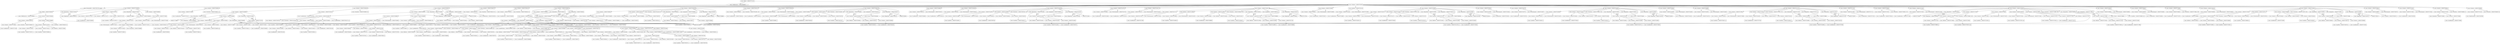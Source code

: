 digraph G {
133818737585504 [label="<class 'ir.DefinitionList'> 133818737585504" ];
133818737721296 [shape=box,label="<class 'ir.LoadImmStat'> 133818737721296" ];
133818737750080 [shape=box,label="<class 'ir.StatList'> 133818737750080" ];
133818737750080 -> 133818737721296 [pos=0];
133818737585840 [shape=box,label="<class 'ir.StoreStat'> 133818737585840: t0" ];
133818737585792 [shape=box,label="<class 'ir.StatList'> 133818737585792" ];
133818737585792 -> 133818737750080 [pos=0];
133818737585792 -> 133818737585840 [pos=1];
133818737750272 [shape=box,label="<class 'ir.LoadStat'> 133818737750272: x" ];
133818737750320 [shape=box,label="<class 'ir.StatList'> 133818737750320" ];
133818737750320 -> 133818737750272 [pos=0];
133818737585984 [shape=box,label="<class 'ir.LoadStat'> 133818737585984: x" ];
133818737750512 [shape=box,label="<class 'ir.StatList'> 133818737750512" ];
133818737750512 -> 133818737585984 [pos=0];
133818737750464 [shape=box,label="<class 'ir.BinStat'> 133818737750464" ];
133818737750704 [shape=box,label="<class 'ir.StatList'> 133818737750704" ];
133818737750704 -> 133818737750320 [pos=0];
133818737750704 -> 133818737750512 [pos=1];
133818737750704 -> 133818737750464 [pos=2];
133818737586128 [shape=box,label="<class 'ir.StoreStat'> 133818737586128: t3" ];
133818737586080 [shape=box,label="<class 'ir.StatList'> 133818737586080" ];
133818737586080 -> 133818737750704 [pos=0];
133818737586080 -> 133818737586128 [pos=1];
133818737585648 [shape=box,label="<class 'ir.StatList'> 133818737585648" ];
133818737585648 -> 133818737585792 [pos=0];
133818737585648 -> 133818737586080 [pos=1];
133818737584160 [shape=box,label="<class 'ir.Block'> 133818737584160" ];
133818737584160 -> 133818737585504;
133818737584160 -> 133818737585648;
133818737647728 [label="<class 'ir.FunctionDef'> 133818737647728: square" ];
133818737647728 -> 133818737584160;
133818738260672 [label="<class 'ir.DefinitionList'> 133818738260672" ];
133818738260672 -> 133818737647728 [pos=0];
133818737750800 [shape=box,label="<class 'ir.LoadImmStat'> 133818737750800" ];
133818737750848 [shape=box,label="<class 'ir.StatList'> 133818737750848" ];
133818737750848 -> 133818737750800 [pos=0];
133818737750992 [shape=box,label="<class 'ir.UnaryStat'> 133818737750992" ];
133818737751040 [shape=box,label="<class 'ir.StatList'> 133818737751040" ];
133818737751040 -> 133818737750848 [pos=0];
133818737751040 -> 133818737750992 [pos=1];
133818737648064 [shape=box,label="<class 'ir.StoreStat'> 133818737648064: t5" ];
133818737648016 [shape=box,label="<class 'ir.StatList'> 133818737648016" ];
133818737648016 -> 133818737751040 [pos=0];
133818737648016 -> 133818737648064 [pos=1];
133818737647968 [shape=box,label="<class 'ir.ReadCommand'> 133818737647968" ];
133818737751136 [shape=box,label="<class 'ir.StatList'> 133818737751136" ];
133818737751136 -> 133818737647968 [pos=0];
133818737648160 [shape=box,label="<class 'ir.StoreStat'> 133818737648160: t6" ];
133818737583968 [shape=box,label="<class 'ir.StatList'> 133818737583968" ];
133818737583968 -> 133818737751136 [pos=0];
133818737583968 -> 133818737648160 [pos=1];
133818737751328 [shape=box,label="<class 'ir.LoadStat'> 133818737751328: x" ];
133818737751376 [shape=box,label="<class 'ir.StatList'> 133818737751376" ];
133818737751376 -> 133818737751328 [pos=0];
133818737648304 [shape=box,label="<class 'ir.LoadImmStat'> 133818737648304" ];
133818737751520 [shape=box,label="<class 'ir.StatList'> 133818737751520" ];
133818737751520 -> 133818737648304 [pos=0];
133818737751472 [shape=box,label="<class 'ir.BinStat'> 133818737751472" ];
133818737751712 [shape=box,label="<class 'ir.StatList'> 133818737751712" ];
133818737751712 -> 133818737751376 [pos=0];
133818737751712 -> 133818737751520 [pos=1];
133818737751712 -> 133818737751472 [pos=2];
133818737752816 [shape=box,label="<class 'ir.BranchStat'> 133818737752816" ];
133818737752816 -> 133818737751664;
133818737752816 -> 133818737648544 [label=label2];
133818737751952 [shape=box,label="<class 'ir.LoadStat'> 133818737751952: x" ];
133818737752000 [shape=box,label="<class 'ir.StatList'> 133818737752000" ];
133818737752000 -> 133818737751952 [pos=0];
133818737752048 [shape=box,label="<class 'ir.PrintCommand'> 133818737752048" ];
133818737752096 [shape=box,label="<class 'ir.StatList'> 133818737752096" ];
133818737752096 -> 133818737752000 [pos=0];
133818737752096 -> 133818737752048 [pos=1];
133818737648928 [shape=box,label="<class 'ir.StatList'> 133818737648928" ];
133818737648928 -> 133818737752096 [pos=0];
133818737752912 [shape=box,label="<class 'ir.BranchStat'> 133818737752912" ];
133818737752912 -> 133818750157856;
133818737752912 -> 133818737648736 [label=label1];
133818737752288 [shape=box,label="<class 'ir.LoadStat'> 133818737752288: x" ];
133818737752336 [shape=box,label="<class 'ir.StatList'> 133818737752336" ];
133818737752336 -> 133818737752288 [pos=0];
133818737648688 [shape=box,label="<class 'ir.UnaryStat'> 133818737648688" ];
133818737648640 [shape=box,label="<class 'ir.StatList'> 133818737648640" ];
133818737648640 -> 133818737752336 [pos=0];
133818737648640 -> 133818737648688 [pos=1];
133818737752672 [shape=box,label="<class 'ir.PrintCommand'> 133818737752672" ];
133818737752576 [shape=box,label="<class 'ir.StatList'> 133818737752576" ];
133818737752576 -> 133818737648640 [pos=0];
133818737752576 -> 133818737752672 [pos=1];
133818737648544 [shape=box,label="<class 'ir.StatList'> 133818737648544" ];
133818737648544 -> 133818737752576 [pos=0];
133818737648736 [shape=box,label="<class 'ir.EmptyStat'> 133818737648736" ];
133818737753008 [shape=box,label="<class 'ir.StatList'> 133818737753008" ];
133818737753008 -> 133818737751712 [pos=0];
133818737753008 -> 133818737752816 [pos=1];
133818737753008 -> 133818737648928 [pos=2];
133818737753008 -> 133818737752912 [pos=3];
133818737753008 -> 133818737648544 [pos=4];
133818737753008 -> 133818737648736 [pos=5];
133818737753152 [shape=box,label="<class 'ir.LoadImmStat'> 133818737753152" ];
133818737753200 [shape=box,label="<class 'ir.StatList'> 133818737753200" ];
133818737753200 -> 133818737753152 [pos=0];
133818737649312 [shape=box,label="<class 'ir.StoreStat'> 133818737649312: t15" ];
133818737649264 [shape=box,label="<class 'ir.StatList'> 133818737649264" ];
133818737649264 -> 133818737753200 [pos=0];
133818737649264 -> 133818737649312 [pos=1];
133818737753344 [shape=box,label="<class 'ir.LoadStat'> 133818737753344: x" ];
133818737753392 [shape=box,label="<class 'ir.StatList'> 133818737753392" ];
133818737753392 -> 133818737753344 [pos=0];
133818737649456 [shape=box,label="<class 'ir.LoadImmStat'> 133818737649456" ];
133818737753536 [shape=box,label="<class 'ir.StatList'> 133818737753536" ];
133818737753536 -> 133818737649456 [pos=0];
133818737753488 [shape=box,label="<class 'ir.BinStat'> 133818737753488" ];
133818737753728 [shape=box,label="<class 'ir.StatList'> 133818737753728" ];
133818737753728 -> 133818737753392 [pos=0];
133818737753728 -> 133818737753536 [pos=1];
133818737753728 -> 133818737753488 [pos=2];
133818737324768 [shape=box,label="<class 'ir.BranchStat'> 133818737324768" ];
133818737324768 -> 133818737753680;
133818737324768 -> 133818737650368 [label=label4];
133818737649648 [shape=box,label="<class 'ir.BranchStat'> 133818737649648" ];
133818737649648 -> 133818750157856;
133818737649648 -> 133818750157856 [label=square];
133818737753824 [shape=box,label="<class 'ir.LoadStat'> 133818737753824: x" ];
133818737753872 [shape=box,label="<class 'ir.StatList'> 133818737753872" ];
133818737753872 -> 133818737753824 [pos=0];
133818737650032 [shape=box,label="<class 'ir.LoadImmStat'> 133818737650032" ];
133818737754016 [shape=box,label="<class 'ir.StatList'> 133818737754016" ];
133818737754016 -> 133818737650032 [pos=0];
133818737324144 [shape=box,label="<class 'ir.BinStat'> 133818737324144" ];
133818737324192 [shape=box,label="<class 'ir.StatList'> 133818737324192" ];
133818737324192 -> 133818737753872 [pos=0];
133818737324192 -> 133818737754016 [pos=1];
133818737324192 -> 133818737324144 [pos=2];
133818737650224 [shape=box,label="<class 'ir.StoreStat'> 133818737650224: t21" ];
133818737650176 [shape=box,label="<class 'ir.StatList'> 133818737650176" ];
133818737650176 -> 133818737324192 [pos=0];
133818737650176 -> 133818737650224 [pos=1];
133818737324480 [shape=box,label="<class 'ir.LoadStat'> 133818737324480: squ" ];
133818737324528 [shape=box,label="<class 'ir.StatList'> 133818737324528" ];
133818737324528 -> 133818737324480 [pos=0];
133818737324576 [shape=box,label="<class 'ir.PrintCommand'> 133818737324576" ];
133818737324624 [shape=box,label="<class 'ir.StatList'> 133818737324624" ];
133818737324624 -> 133818737324528 [pos=0];
133818737324624 -> 133818737324576 [pos=1];
133818737649696 [shape=box,label="<class 'ir.StatList'> 133818737649696" ];
133818737649696 -> 133818737649648 [pos=0];
133818737649696 -> 133818737650176 [pos=1];
133818737649696 -> 133818737324624 [pos=2];
133818737324864 [shape=box,label="<class 'ir.BranchStat'> 133818737324864" ];
133818737324864 -> 133818750157856;
133818737324864 -> 133818737753728 [label=label3];
133818737650368 [shape=box,label="<class 'ir.EmptyStat'> 133818737650368" ];
133818737324960 [shape=box,label="<class 'ir.StatList'> 133818737324960" ];
133818737324960 -> 133818737753728 [pos=0];
133818737324960 -> 133818737324768 [pos=1];
133818737324960 -> 133818737649696 [pos=2];
133818737324960 -> 133818737324864 [pos=3];
133818737324960 -> 133818737650368 [pos=4];
133818737325104 [shape=box,label="<class 'ir.LoadImmStat'> 133818737325104" ];
133818737325152 [shape=box,label="<class 'ir.StatList'> 133818737325152" ];
133818737325152 -> 133818737325104 [pos=0];
133818737650608 [shape=box,label="<class 'ir.StoreStat'> 133818737650608: t24" ];
133818737650560 [shape=box,label="<class 'ir.StatList'> 133818737650560" ];
133818737650560 -> 133818737325152 [pos=0];
133818737650560 -> 133818737650608 [pos=1];
133818737325296 [shape=box,label="<class 'ir.LoadStat'> 133818737325296: x" ];
133818737325344 [shape=box,label="<class 'ir.StatList'> 133818737325344" ];
133818737325344 -> 133818737325296 [pos=0];
133818737650752 [shape=box,label="<class 'ir.LoadImmStat'> 133818737650752" ];
133818737325488 [shape=box,label="<class 'ir.StatList'> 133818737325488" ];
133818737325488 -> 133818737650752 [pos=0];
133818737325440 [shape=box,label="<class 'ir.BinStat'> 133818737325440" ];
133818737325680 [shape=box,label="<class 'ir.StatList'> 133818737325680" ];
133818737325680 -> 133818737325344 [pos=0];
133818737325680 -> 133818737325488 [pos=1];
133818737325680 -> 133818737325440 [pos=2];
133818737350496 [shape=box,label="<class 'ir.BranchStat'> 133818737350496" ];
133818737350496 -> 133818737325632;
133818737350496 -> 133818737664832 [label=label6];
133818737650896 [shape=box,label="<class 'ir.LoadStat'> 133818737650896: x" ];
133818737650944 [shape=box,label="<class 'ir.StatList'> 133818737650944" ];
133818737650944 -> 133818737650896 [pos=0];
133818737325824 [shape=box,label="<class 'ir.LoadStat'> 133818737325824: x" ];
133818737325872 [shape=box,label="<class 'ir.StatList'> 133818737325872" ];
133818737325872 -> 133818737325824 [pos=0];
133818737651184 [shape=box,label="<class 'ir.LoadImmStat'> 133818737651184" ];
133818737326064 [shape=box,label="<class 'ir.StatList'> 133818737326064" ];
133818737326064 -> 133818737651184 [pos=0];
133818737326016 [shape=box,label="<class 'ir.BinStat'> 133818737326016" ];
133818737326256 [shape=box,label="<class 'ir.StatList'> 133818737326256" ];
133818737326256 -> 133818737325872 [pos=0];
133818737326256 -> 133818737326064 [pos=1];
133818737326256 -> 133818737326016 [pos=2];
133818737651328 [shape=box,label="<class 'ir.LoadImmStat'> 133818737651328" ];
133818737651376 [shape=box,label="<class 'ir.StatList'> 133818737651376" ];
133818737651376 -> 133818737651328 [pos=0];
133818737326400 [shape=box,label="<class 'ir.BinStat'> 133818737326400" ];
133818737326496 [shape=box,label="<class 'ir.StatList'> 133818737326496" ];
133818737326496 -> 133818737326256 [pos=0];
133818737326496 -> 133818737651376 [pos=1];
133818737326496 -> 133818737326400 [pos=2];
133818737651472 [shape=box,label="<class 'ir.LoadPtrToSym'> 133818737651472: arr" ];
133818737326736 [shape=box,label="<class 'ir.BinStat'> 133818737326736" ];
133818737326784 [shape=box,label="<class 'ir.StoreStat'> 133818737326784: t28" ];
133818737326832 [shape=box,label="<class 'ir.StatList'> 133818737326832" ];
133818737326832 -> 133818737650944 [pos=0];
133818737326832 -> 133818737326496 [pos=1];
133818737326832 -> 133818737651472 [pos=2];
133818737326832 -> 133818737326736 [pos=3];
133818737326832 -> 133818737326784 [pos=4];
133818737327024 [shape=box,label="<class 'ir.LoadStat'> 133818737327024: x" ];
133818737327072 [shape=box,label="<class 'ir.StatList'> 133818737327072" ];
133818737327072 -> 133818737327024 [pos=0];
133818737664112 [shape=box,label="<class 'ir.LoadImmStat'> 133818737664112" ];
133818737327408 [shape=box,label="<class 'ir.StatList'> 133818737327408" ];
133818737327408 -> 133818737664112 [pos=0];
133818737327360 [shape=box,label="<class 'ir.BinStat'> 133818737327360" ];
133818737327600 [shape=box,label="<class 'ir.StatList'> 133818737327600" ];
133818737327600 -> 133818737327072 [pos=0];
133818737327600 -> 133818737327408 [pos=1];
133818737327600 -> 133818737327360 [pos=2];
133818737664256 [shape=box,label="<class 'ir.LoadImmStat'> 133818737664256" ];
133818737664304 [shape=box,label="<class 'ir.StatList'> 133818737664304" ];
133818737664304 -> 133818737664256 [pos=0];
133818737328032 [shape=box,label="<class 'ir.BinStat'> 133818737328032" ];
133818737327120 [shape=box,label="<class 'ir.StatList'> 133818737327120" ];
133818737327120 -> 133818737327600 [pos=0];
133818737327120 -> 133818737664304 [pos=1];
133818737327120 -> 133818737328032 [pos=2];
133818737349200 [shape=box,label="<class 'ir.LoadPtrToSym'> 133818737349200: arr" ];
133818737349440 [shape=box,label="<class 'ir.BinStat'> 133818737349440" ];
133818737349488 [shape=box,label="<class 'ir.LoadStat'> 133818737349488: t47" ];
133818737349536 [shape=box,label="<class 'ir.StatList'> 133818737349536" ];
133818737349536 -> 133818737327120 [pos=0];
133818737349536 -> 133818737349200 [pos=1];
133818737349536 -> 133818737349440 [pos=2];
133818737349536 -> 133818737349488 [pos=3];
133818737349632 [shape=box,label="<class 'ir.PrintCommand'> 133818737349632" ];
133818737349680 [shape=box,label="<class 'ir.StatList'> 133818737349680" ];
133818737349680 -> 133818737349536 [pos=0];
133818737349680 -> 133818737349632 [pos=1];
133818737349872 [shape=box,label="<class 'ir.LoadStat'> 133818737349872: x" ];
133818737349920 [shape=box,label="<class 'ir.StatList'> 133818737349920" ];
133818737349920 -> 133818737349872 [pos=0];
133818737664736 [shape=box,label="<class 'ir.LoadImmStat'> 133818737664736" ];
133818737350112 [shape=box,label="<class 'ir.StatList'> 133818737350112" ];
133818737350112 -> 133818737664736 [pos=0];
133818737350064 [shape=box,label="<class 'ir.BinStat'> 133818737350064" ];
133818737350304 [shape=box,label="<class 'ir.StatList'> 133818737350304" ];
133818737350304 -> 133818737349920 [pos=0];
133818737350304 -> 133818737350112 [pos=1];
133818737350304 -> 133818737350064 [pos=2];
133818737664928 [shape=box,label="<class 'ir.StoreStat'> 133818737664928: t50" ];
133818737664880 [shape=box,label="<class 'ir.StatList'> 133818737664880" ];
133818737664880 -> 133818737350304 [pos=0];
133818737664880 -> 133818737664928 [pos=1];
133818737650992 [shape=box,label="<class 'ir.StatList'> 133818737650992" ];
133818737650992 -> 133818737326832 [pos=0];
133818737650992 -> 133818737349680 [pos=1];
133818737650992 -> 133818737664880 [pos=2];
133818737350448 [shape=box,label="<class 'ir.BranchStat'> 133818737350448" ];
133818737350448 -> 133818750157856;
133818737350448 -> 133818737325680 [label=label5];
133818737664832 [shape=box,label="<class 'ir.EmptyStat'> 133818737664832" ];
133818737350592 [shape=box,label="<class 'ir.StatList'> 133818737350592" ];
133818737350592 -> 133818737325680 [pos=0];
133818737350592 -> 133818737350496 [pos=1];
133818737350592 -> 133818737650992 [pos=2];
133818737350592 -> 133818737350448 [pos=3];
133818737350592 -> 133818737664832 [pos=4];
133818737350736 [shape=box,label="<class 'ir.LoadImmStat'> 133818737350736" ];
133818737350784 [shape=box,label="<class 'ir.StatList'> 133818737350784" ];
133818737350784 -> 133818737350736 [pos=0];
133818737665120 [shape=box,label="<class 'ir.StoreStat'> 133818737665120: t51" ];
133818737665072 [shape=box,label="<class 'ir.StatList'> 133818737665072" ];
133818737665072 -> 133818737350784 [pos=0];
133818737665072 -> 133818737665120 [pos=1];
133818737350928 [shape=box,label="<class 'ir.LoadImmStat'> 133818737350928" ];
133818737350976 [shape=box,label="<class 'ir.StatList'> 133818737350976" ];
133818737350976 -> 133818737350928 [pos=0];
133818737665264 [shape=box,label="<class 'ir.StoreStat'> 133818737665264: t52" ];
133818737665216 [shape=box,label="<class 'ir.StatList'> 133818737665216" ];
133818737665216 -> 133818737350976 [pos=0];
133818737665216 -> 133818737665264 [pos=1];
133818737351120 [shape=box,label="<class 'ir.LoadStat'> 133818737351120: x" ];
133818737351168 [shape=box,label="<class 'ir.StatList'> 133818737351168" ];
133818737351168 -> 133818737351120 [pos=0];
133818737665360 [shape=box,label="<class 'ir.LoadImmStat'> 133818737665360" ];
133818737351312 [shape=box,label="<class 'ir.StatList'> 133818737351312" ];
133818737351312 -> 133818737665360 [pos=0];
133818737351264 [shape=box,label="<class 'ir.BinStat'> 133818737351264" ];
133818737351504 [shape=box,label="<class 'ir.StatList'> 133818737351504" ];
133818737351504 -> 133818737351168 [pos=0];
133818737351504 -> 133818737351312 [pos=1];
133818737351504 -> 133818737351264 [pos=2];
133818737383504 [shape=box,label="<class 'ir.BranchStat'> 133818737383504" ];
133818737383504 -> 133818737351456;
133818737383504 -> 133818737383408 [label=label10];
133818737665552 [shape=box,label="<class 'ir.LoadStat'> 133818737665552: y" ];
133818737351600 [shape=box,label="<class 'ir.StatList'> 133818737351600" ];
133818737351600 -> 133818737665552 [pos=0];
133818737665744 [shape=box,label="<class 'ir.LoadImmStat'> 133818737665744" ];
133818737351744 [shape=box,label="<class 'ir.StatList'> 133818737351744" ];
133818737351744 -> 133818737665744 [pos=0];
133818737351696 [shape=box,label="<class 'ir.BinStat'> 133818737351696" ];
133818737351936 [shape=box,label="<class 'ir.StatList'> 133818737351936" ];
133818737351936 -> 133818737351600 [pos=0];
133818737351936 -> 133818737351744 [pos=1];
133818737351936 -> 133818737351696 [pos=2];
133818737383168 [shape=box,label="<class 'ir.BranchStat'> 133818737383168" ];
133818737383168 -> 133818737351888;
133818737383168 -> 133818737383024 [label=label8];
133818737352032 [shape=box,label="<class 'ir.LoadStat'> 133818737352032: x" ];
133818737352080 [shape=box,label="<class 'ir.StatList'> 133818737352080" ];
133818737352080 -> 133818737352032 [pos=0];
133818737666848 [shape=box,label="<class 'ir.LoadImmStat'> 133818737666848" ];
133818737352224 [shape=box,label="<class 'ir.StatList'> 133818737352224" ];
133818737352224 -> 133818737666848 [pos=0];
133818737352560 [shape=box,label="<class 'ir.BinStat'> 133818737352560" ];
133818737352608 [shape=box,label="<class 'ir.StatList'> 133818737352608" ];
133818737352608 -> 133818737352080 [pos=0];
133818737352608 -> 133818737352224 [pos=1];
133818737352608 -> 133818737352560 [pos=2];
133818737365200 [shape=box,label="<class 'ir.LoadPtrToSym'> 133818737365200: arr" ];
133818737365392 [shape=box,label="<class 'ir.BinStat'> 133818737365392" ];
133818737365440 [shape=box,label="<class 'ir.LoadStat'> 133818737365440: t65" ];
133818737365488 [shape=box,label="<class 'ir.StatList'> 133818737365488" ];
133818737365488 -> 133818737352608 [pos=0];
133818737365488 -> 133818737365200 [pos=1];
133818737365488 -> 133818737365392 [pos=2];
133818737365488 -> 133818737365440 [pos=3];
133818737365584 [shape=box,label="<class 'ir.LoadStat'> 133818737365584: x" ];
133818737365632 [shape=box,label="<class 'ir.StatList'> 133818737365632" ];
133818737365632 -> 133818737365584 [pos=0];
133818737666176 [shape=box,label="<class 'ir.LoadImmStat'> 133818737666176" ];
133818737365824 [shape=box,label="<class 'ir.StatList'> 133818737365824" ];
133818737365824 -> 133818737666176 [pos=0];
133818737365776 [shape=box,label="<class 'ir.BinStat'> 133818737365776" ];
133818737366016 [shape=box,label="<class 'ir.StatList'> 133818737366016" ];
133818737366016 -> 133818737365632 [pos=0];
133818737366016 -> 133818737365824 [pos=1];
133818737366016 -> 133818737365776 [pos=2];
133818737666416 [shape=box,label="<class 'ir.LoadStat'> 133818737666416: y" ];
133818737666464 [shape=box,label="<class 'ir.StatList'> 133818737666464" ];
133818737666464 -> 133818737666416 [pos=0];
133818737666272 [shape=box,label="<class 'ir.LoadImmStat'> 133818737666272" ];
133818737366112 [shape=box,label="<class 'ir.StatList'> 133818737366112" ];
133818737366112 -> 133818737666272 [pos=0];
133818737366208 [shape=box,label="<class 'ir.BinStat'> 133818737366208" ];
133818737366400 [shape=box,label="<class 'ir.StatList'> 133818737366400" ];
133818737366400 -> 133818737666464 [pos=0];
133818737366400 -> 133818737366112 [pos=1];
133818737366400 -> 133818737366208 [pos=2];
133818737366544 [shape=box,label="<class 'ir.BinStat'> 133818737366544" ];
133818737366592 [shape=box,label="<class 'ir.StatList'> 133818737366592" ];
133818737366592 -> 133818737366016 [pos=0];
133818737366592 -> 133818737366400 [pos=1];
133818737366592 -> 133818737366544 [pos=2];
133818737666656 [shape=box,label="<class 'ir.LoadPtrToSym'> 133818737666656: multid" ];
133818737366784 [shape=box,label="<class 'ir.BinStat'> 133818737366784" ];
133818737366832 [shape=box,label="<class 'ir.StoreStat'> 133818737366832: t63" ];
133818737366880 [shape=box,label="<class 'ir.StatList'> 133818737366880" ];
133818737366880 -> 133818737365488 [pos=0];
133818737366880 -> 133818737366592 [pos=1];
133818737366880 -> 133818737666656 [pos=2];
133818737366880 -> 133818737366784 [pos=3];
133818737366880 -> 133818737366832 [pos=4];
133818737367072 [shape=box,label="<class 'ir.LoadStat'> 133818737367072: x" ];
133818737367120 [shape=box,label="<class 'ir.StatList'> 133818737367120" ];
133818737367120 -> 133818737367072 [pos=0];
133818737667232 [shape=box,label="<class 'ir.LoadImmStat'> 133818737667232" ];
133818737367456 [shape=box,label="<class 'ir.StatList'> 133818737367456" ];
133818737367456 -> 133818737667232 [pos=0];
133818737367408 [shape=box,label="<class 'ir.BinStat'> 133818737367408" ];
133818737367648 [shape=box,label="<class 'ir.StatList'> 133818737367648" ];
133818737367648 -> 133818737367120 [pos=0];
133818737367648 -> 133818737367456 [pos=1];
133818737367648 -> 133818737367408 [pos=2];
133818737667472 [shape=box,label="<class 'ir.LoadStat'> 133818737667472: y" ];
133818737667520 [shape=box,label="<class 'ir.StatList'> 133818737667520" ];
133818737667520 -> 133818737667472 [pos=0];
133818737667328 [shape=box,label="<class 'ir.LoadImmStat'> 133818737667328" ];
133818737367744 [shape=box,label="<class 'ir.StatList'> 133818737367744" ];
133818737367744 -> 133818737667328 [pos=0];
133818737367840 [shape=box,label="<class 'ir.BinStat'> 133818737367840" ];
133818737368032 [shape=box,label="<class 'ir.StatList'> 133818737368032" ];
133818737368032 -> 133818737667520 [pos=0];
133818737368032 -> 133818737367744 [pos=1];
133818737368032 -> 133818737367840 [pos=2];
133818737367168 [shape=box,label="<class 'ir.BinStat'> 133818737367168" ];
133818737368320 [shape=box,label="<class 'ir.StatList'> 133818737368320" ];
133818737368320 -> 133818737367648 [pos=0];
133818737368320 -> 133818737368032 [pos=1];
133818737368320 -> 133818737367168 [pos=2];
133818737368992 [shape=box,label="<class 'ir.LoadPtrToSym'> 133818737368992: multid" ];
133818737381584 [shape=box,label="<class 'ir.BinStat'> 133818737381584" ];
133818737381632 [shape=box,label="<class 'ir.LoadStat'> 133818737381632: t88" ];
133818737381680 [shape=box,label="<class 'ir.StatList'> 133818737381680" ];
133818737381680 -> 133818737368320 [pos=0];
133818737381680 -> 133818737368992 [pos=1];
133818737381680 -> 133818737381584 [pos=2];
133818737381680 -> 133818737381632 [pos=3];
133818737381776 [shape=box,label="<class 'ir.PrintCommand'> 133818737381776" ];
133818737381824 [shape=box,label="<class 'ir.StatList'> 133818737381824" ];
133818737381824 -> 133818737381680 [pos=0];
133818737381824 -> 133818737381776 [pos=1];
133818737382016 [shape=box,label="<class 'ir.LoadStat'> 133818737382016: x" ];
133818737382064 [shape=box,label="<class 'ir.StatList'> 133818737382064" ];
133818737382064 -> 133818737382016 [pos=0];
133818737668048 [shape=box,label="<class 'ir.LoadImmStat'> 133818737668048" ];
133818737382256 [shape=box,label="<class 'ir.StatList'> 133818737382256" ];
133818737382256 -> 133818737668048 [pos=0];
133818737382208 [shape=box,label="<class 'ir.BinStat'> 133818737382208" ];
133818737382448 [shape=box,label="<class 'ir.StatList'> 133818737382448" ];
133818737382448 -> 133818737382064 [pos=0];
133818737382448 -> 133818737382256 [pos=1];
133818737382448 -> 133818737382208 [pos=2];
133818737639632 [shape=box,label="<class 'ir.StoreStat'> 133818737639632: t91" ];
133818737639584 [shape=box,label="<class 'ir.StatList'> 133818737639584" ];
133818737639584 -> 133818737382448 [pos=0];
133818737639584 -> 133818737639632 [pos=1];
133818737382544 [shape=box,label="<class 'ir.LoadStat'> 133818737382544: y" ];
133818737382592 [shape=box,label="<class 'ir.StatList'> 133818737382592" ];
133818737382592 -> 133818737382544 [pos=0];
133818737639776 [shape=box,label="<class 'ir.LoadImmStat'> 133818737639776" ];
133818737382736 [shape=box,label="<class 'ir.StatList'> 133818737382736" ];
133818737382736 -> 133818737639776 [pos=0];
133818737382688 [shape=box,label="<class 'ir.BinStat'> 133818737382688" ];
133818737382928 [shape=box,label="<class 'ir.StatList'> 133818737382928" ];
133818737382928 -> 133818737382592 [pos=0];
133818737382928 -> 133818737382736 [pos=1];
133818737382928 -> 133818737382688 [pos=2];
133818737639968 [shape=box,label="<class 'ir.StoreStat'> 133818737639968: t94" ];
133818737639920 [shape=box,label="<class 'ir.StatList'> 133818737639920" ];
133818737639920 -> 133818737382928 [pos=0];
133818737639920 -> 133818737639968 [pos=1];
133818737665984 [shape=box,label="<class 'ir.StatList'> 133818737665984" ];
133818737665984 -> 133818737366880 [pos=0];
133818737665984 -> 133818737381824 [pos=1];
133818737665984 -> 133818737639584 [pos=2];
133818737665984 -> 133818737639920 [pos=3];
133818737383120 [shape=box,label="<class 'ir.BranchStat'> 133818737383120" ];
133818737383120 -> 133818750157856;
133818737383120 -> 133818737351936 [label=label7];
133818737383024 [shape=box,label="<class 'ir.EmptyStat'> 133818737383024" ];
133818737383264 [shape=box,label="<class 'ir.StatList'> 133818737383264" ];
133818737383264 -> 133818737351936 [pos=0];
133818737383264 -> 133818737383168 [pos=1];
133818737383264 -> 133818737665984 [pos=2];
133818737383264 -> 133818737383120 [pos=3];
133818737383264 -> 133818737383024 [pos=4];
133818737665600 [shape=box,label="<class 'ir.StatList'> 133818737665600" ];
133818737665600 -> 133818737383264 [pos=0];
133818737383216 [shape=box,label="<class 'ir.BranchStat'> 133818737383216" ];
133818737383216 -> 133818750157856;
133818737383216 -> 133818737351504 [label=label9];
133818737383408 [shape=box,label="<class 'ir.EmptyStat'> 133818737383408" ];
133818737383600 [shape=box,label="<class 'ir.StatList'> 133818737383600" ];
133818737383600 -> 133818737351504 [pos=0];
133818737383600 -> 133818737383504 [pos=1];
133818737383600 -> 133818737665600 [pos=2];
133818737383600 -> 133818737383216 [pos=3];
133818737383600 -> 133818737383408 [pos=4];
133818737640208 [label="<class 'ir.Const'> 133818737640208" ];
133818737640688 [shape=box,label="<class 'ir.AssignStat'> 133818737640688: a" ];
133818737640688 -> 133818737640208;
133818737384224 [shape=box,label="<class 'ir.LoadStat'> 133818737384224: a" ];
133818737384272 [shape=box,label="<class 'ir.StatList'> 133818737384272" ];
133818737384272 -> 133818737384224 [pos=0];
133818737640784 [shape=box,label="<class 'ir.LoadImmStat'> 133818737640784" ];
133818737384464 [shape=box,label="<class 'ir.StatList'> 133818737384464" ];
133818737384464 -> 133818737640784 [pos=0];
133818737384416 [shape=box,label="<class 'ir.BinStat'> 133818737384416" ];
133818737384656 [shape=box,label="<class 'ir.StatList'> 133818737384656" ];
133818737384656 -> 133818737384272 [pos=0];
133818737384656 -> 133818737384464 [pos=1];
133818737384656 -> 133818737384416 [pos=2];
133818737385328 [shape=box,label="<class 'ir.BranchStat'> 133818737385328" ];
133818737385328 -> 133818737384608;
133818737385328 -> 133818737385232 [label=label13];
133818737384896 [shape=box,label="<class 'ir.LoadStat'> 133818737384896: a" ];
133818737384944 [shape=box,label="<class 'ir.StatList'> 133818737384944" ];
133818737384944 -> 133818737384896 [pos=0];
133818737384992 [shape=box,label="<class 'ir.PrintCommand'> 133818737384992" ];
133818737385040 [shape=box,label="<class 'ir.StatList'> 133818737385040" ];
133818737385040 -> 133818737384944 [pos=0];
133818737385040 -> 133818737384992 [pos=1];
133818737383744 [shape=box,label="<class 'ir.LoadStat'> 133818737383744: a" ];
133818737383792 [shape=box,label="<class 'ir.StatList'> 133818737383792" ];
133818737383792 -> 133818737383744 [pos=0];
133818737640976 [shape=box,label="<class 'ir.LoadImmStat'> 133818737640976" ];
133818737383936 [shape=box,label="<class 'ir.StatList'> 133818737383936" ];
133818737383936 -> 133818737640976 [pos=0];
133818737383888 [shape=box,label="<class 'ir.BinStat'> 133818737383888" ];
133818737384128 [shape=box,label="<class 'ir.StatList'> 133818737384128" ];
133818737384128 -> 133818737383792 [pos=0];
133818737384128 -> 133818737383936 [pos=1];
133818737384128 -> 133818737383888 [pos=2];
133818737641168 [shape=box,label="<class 'ir.StoreStat'> 133818737641168: t97" ];
133818737385424 [shape=box,label="<class 'ir.BranchStat'> 133818737385424" ];
133818737385424 -> 133818750157856;
133818737385424 -> 133818737384656 [label=label11];
133818737385232 [shape=box,label="<class 'ir.EmptyStat'> 133818737385232" ];
133818737401920 [shape=box,label="<class 'ir.StatList'> 133818737401920" ];
133818737401920 -> 133818737640688 [pos=0];
133818737401920 -> 133818737384656 [pos=1];
133818737401920 -> 133818737385328 [pos=2];
133818737401920 -> 133818737385040 [pos=3];
133818737401920 -> 133818737384128 [pos=4];
133818737401920 -> 133818737641168 [pos=5];
133818737401920 -> 133818737385424 [pos=6];
133818737401920 -> 133818737385232 [pos=7];
133818737385184 [shape=box,label="<class 'ir.LoadImmStat'> 133818737385184" ];
133818737640496 [shape=box,label="<class 'ir.StatList'> 133818737640496" ];
133818737640496 -> 133818737385184 [pos=0];
133818737641360 [shape=box,label="<class 'ir.StoreStat'> 133818737641360: t103" ];
133818737641312 [shape=box,label="<class 'ir.StatList'> 133818737641312" ];
133818737641312 -> 133818737640496 [pos=0];
133818737641312 -> 133818737641360 [pos=1];
133818737402016 [shape=box,label="<class 'ir.LoadImmStat'> 133818737402016" ];
133818737402400 [shape=box,label="<class 'ir.StatList'> 133818737402400" ];
133818737402400 -> 133818737402016 [pos=0];
133818737402496 [shape=box,label="<class 'ir.PrintCommand'> 133818737402496" ];
133818737402544 [shape=box,label="<class 'ir.StatList'> 133818737402544" ];
133818737402544 -> 133818737402400 [pos=0];
133818737402544 -> 133818737402496 [pos=1];
133818737641648 [label="<class 'ir.Const'> 133818737641648" ];
133818737642128 [shape=box,label="<class 'ir.AssignStat'> 133818737642128: i" ];
133818737642128 -> 133818737641648;
133818737403168 [shape=box,label="<class 'ir.LoadStat'> 133818737403168: i" ];
133818737403216 [shape=box,label="<class 'ir.StatList'> 133818737403216" ];
133818737403216 -> 133818737403168 [pos=0];
133818737642224 [shape=box,label="<class 'ir.LoadImmStat'> 133818737642224" ];
133818737403408 [shape=box,label="<class 'ir.StatList'> 133818737403408" ];
133818737403408 -> 133818737642224 [pos=0];
133818737403360 [shape=box,label="<class 'ir.BinStat'> 133818737403360" ];
133818737403600 [shape=box,label="<class 'ir.StatList'> 133818737403600" ];
133818737403600 -> 133818737403216 [pos=0];
133818737403600 -> 133818737403408 [pos=1];
133818737403600 -> 133818737403360 [pos=2];
133818737404272 [shape=box,label="<class 'ir.BranchStat'> 133818737404272" ];
133818737404272 -> 133818737403552;
133818737404272 -> 133818737404176 [label=label16];
133818737403840 [shape=box,label="<class 'ir.LoadStat'> 133818737403840: i" ];
133818737403888 [shape=box,label="<class 'ir.StatList'> 133818737403888" ];
133818737403888 -> 133818737403840 [pos=0];
133818737403936 [shape=box,label="<class 'ir.PrintCommand'> 133818737403936" ];
133818737403984 [shape=box,label="<class 'ir.StatList'> 133818737403984" ];
133818737403984 -> 133818737403888 [pos=0];
133818737403984 -> 133818737403936 [pos=1];
133818737402736 [shape=box,label="<class 'ir.LoadStat'> 133818737402736: i" ];
133818737402784 [shape=box,label="<class 'ir.StatList'> 133818737402784" ];
133818737402784 -> 133818737402736 [pos=0];
133818737642416 [shape=box,label="<class 'ir.LoadImmStat'> 133818737642416" ];
133818737402880 [shape=box,label="<class 'ir.StatList'> 133818737402880" ];
133818737402880 -> 133818737642416 [pos=0];
133818737402832 [shape=box,label="<class 'ir.BinStat'> 133818737402832" ];
133818737403072 [shape=box,label="<class 'ir.StatList'> 133818737403072" ];
133818737403072 -> 133818737402784 [pos=0];
133818737403072 -> 133818737402880 [pos=1];
133818737403072 -> 133818737402832 [pos=2];
133818737642608 [shape=box,label="<class 'ir.StoreStat'> 133818737642608: t108" ];
133818737404368 [shape=box,label="<class 'ir.BranchStat'> 133818737404368" ];
133818737404368 -> 133818750157856;
133818737404368 -> 133818737403600 [label=label14];
133818737404176 [shape=box,label="<class 'ir.EmptyStat'> 133818737404176" ];
133818737404416 [shape=box,label="<class 'ir.StatList'> 133818737404416" ];
133818737404416 -> 133818737642128 [pos=0];
133818737404416 -> 133818737403600 [pos=1];
133818737404416 -> 133818737404272 [pos=2];
133818737404416 -> 133818737403984 [pos=3];
133818737404416 -> 133818737403072 [pos=4];
133818737404416 -> 133818737642608 [pos=5];
133818737404416 -> 133818737404368 [pos=6];
133818737404416 -> 133818737404176 [pos=7];
133818737404656 [shape=box,label="<class 'ir.LoadImmStat'> 133818737404656" ];
133818737404704 [shape=box,label="<class 'ir.StatList'> 133818737404704" ];
133818737404704 -> 133818737404656 [pos=0];
133818737404752 [shape=box,label="<class 'ir.PrintCommand'> 133818737404752" ];
133818737404800 [shape=box,label="<class 'ir.StatList'> 133818737404800" ];
133818737404800 -> 133818737404704 [pos=0];
133818737404800 -> 133818737404752 [pos=1];
133818737405136 [shape=box,label="<class 'ir.LoadImmStat'> 133818737405136" ];
133818737405184 [shape=box,label="<class 'ir.StatList'> 133818737405184" ];
133818737405184 -> 133818737405136 [pos=0];
133818737405232 [shape=box,label="<class 'ir.PrintCommand'> 133818737405232" ];
133818737405280 [shape=box,label="<class 'ir.StatList'> 133818737405280" ];
133818737405280 -> 133818737405184 [pos=0];
133818737405280 -> 133818737405232 [pos=1];
133818737643184 [label="<class 'ir.Const'> 133818737643184" ];
133818737696976 [shape=box,label="<class 'ir.AssignStat'> 133818737696976: j" ];
133818737696976 -> 133818737643184;
133818737414208 [shape=box,label="<class 'ir.LoadStat'> 133818737414208: j" ];
133818737414256 [shape=box,label="<class 'ir.StatList'> 133818737414256" ];
133818737414256 -> 133818737414208 [pos=0];
133818737697072 [shape=box,label="<class 'ir.LoadImmStat'> 133818737697072" ];
133818737414400 [shape=box,label="<class 'ir.StatList'> 133818737414400" ];
133818737414400 -> 133818737697072 [pos=0];
133818737414352 [shape=box,label="<class 'ir.BinStat'> 133818737414352" ];
133818737414592 [shape=box,label="<class 'ir.StatList'> 133818737414592" ];
133818737414592 -> 133818737414256 [pos=0];
133818737414592 -> 133818737414400 [pos=1];
133818737414592 -> 133818737414352 [pos=2];
133818737415264 [shape=box,label="<class 'ir.BranchStat'> 133818737415264" ];
133818737415264 -> 133818737414544;
133818737415264 -> 133818737415168 [label=label19];
133818737414832 [shape=box,label="<class 'ir.LoadStat'> 133818737414832: j" ];
133818737414880 [shape=box,label="<class 'ir.StatList'> 133818737414880" ];
133818737414880 -> 133818737414832 [pos=0];
133818737414928 [shape=box,label="<class 'ir.PrintCommand'> 133818737414928" ];
133818737414976 [shape=box,label="<class 'ir.StatList'> 133818737414976" ];
133818737414976 -> 133818737414880 [pos=0];
133818737414976 -> 133818737414928 [pos=1];
133818737405472 [shape=box,label="<class 'ir.LoadStat'> 133818737405472: j" ];
133818737405520 [shape=box,label="<class 'ir.StatList'> 133818737405520" ];
133818737405520 -> 133818737405472 [pos=0];
133818737697264 [shape=box,label="<class 'ir.LoadImmStat'> 133818737697264" ];
133818737405616 [shape=box,label="<class 'ir.StatList'> 133818737405616" ];
133818737405616 -> 133818737697264 [pos=0];
133818737405568 [shape=box,label="<class 'ir.BinStat'> 133818737405568" ];
133818737405808 [shape=box,label="<class 'ir.StatList'> 133818737405808" ];
133818737405808 -> 133818737405520 [pos=0];
133818737405808 -> 133818737405616 [pos=1];
133818737405808 -> 133818737405568 [pos=2];
133818737697456 [shape=box,label="<class 'ir.StoreStat'> 133818737697456: t120" ];
133818737415360 [shape=box,label="<class 'ir.BranchStat'> 133818737415360" ];
133818737415360 -> 133818750157856;
133818737415360 -> 133818737414592 [label=label17];
133818737415168 [shape=box,label="<class 'ir.EmptyStat'> 133818737415168" ];
133818737415408 [shape=box,label="<class 'ir.StatList'> 133818737415408" ];
133818737415408 -> 133818737696976 [pos=0];
133818737415408 -> 133818737414592 [pos=1];
133818737415408 -> 133818737415264 [pos=2];
133818737415408 -> 133818737414976 [pos=3];
133818737415408 -> 133818737405808 [pos=4];
133818737415408 -> 133818737697456 [pos=5];
133818737415408 -> 133818737415360 [pos=6];
133818737415408 -> 133818737415168 [pos=7];
133818737415648 [shape=box,label="<class 'ir.LoadImmStat'> 133818737415648" ];
133818737415696 [shape=box,label="<class 'ir.StatList'> 133818737415696" ];
133818737415696 -> 133818737415648 [pos=0];
133818737415744 [shape=box,label="<class 'ir.PrintCommand'> 133818737415744" ];
133818737415792 [shape=box,label="<class 'ir.StatList'> 133818737415792" ];
133818737415792 -> 133818737415696 [pos=0];
133818737415792 -> 133818737415744 [pos=1];
133818737416128 [shape=box,label="<class 'ir.LoadImmStat'> 133818737416128" ];
133818737416176 [shape=box,label="<class 'ir.StatList'> 133818737416176" ];
133818737416176 -> 133818737416128 [pos=0];
133818737416224 [shape=box,label="<class 'ir.PrintCommand'> 133818737416224" ];
133818737416272 [shape=box,label="<class 'ir.StatList'> 133818737416272" ];
133818737416272 -> 133818737416176 [pos=0];
133818737416272 -> 133818737416224 [pos=1];
133818737698032 [label="<class 'ir.Const'> 133818737698032" ];
133818737698704 [shape=box,label="<class 'ir.AssignStat'> 133818737698704: k" ];
133818737698704 -> 133818737698032;
133818737416896 [shape=box,label="<class 'ir.LoadStat'> 133818737416896: k" ];
133818737416944 [shape=box,label="<class 'ir.StatList'> 133818737416944" ];
133818737416944 -> 133818737416896 [pos=0];
133818737698800 [shape=box,label="<class 'ir.LoadImmStat'> 133818737698800" ];
133818737417136 [shape=box,label="<class 'ir.StatList'> 133818737417136" ];
133818737417136 -> 133818737698800 [pos=0];
133818737417088 [shape=box,label="<class 'ir.BinStat'> 133818737417088" ];
133818737417328 [shape=box,label="<class 'ir.StatList'> 133818737417328" ];
133818737417328 -> 133818737416944 [pos=0];
133818737417328 -> 133818737417136 [pos=1];
133818737417328 -> 133818737417088 [pos=2];
133818737230128 [shape=box,label="<class 'ir.BranchStat'> 133818737230128" ];
133818737230128 -> 133818737417280;
133818737230128 -> 133818737230032 [label=label22];
133818737417568 [shape=box,label="<class 'ir.LoadImmStat'> 133818737417568" ];
133818737417616 [shape=box,label="<class 'ir.StatList'> 133818737417616" ];
133818737417616 -> 133818737417568 [pos=0];
133818737417664 [shape=box,label="<class 'ir.PrintCommand'> 133818737417664" ];
133818737417712 [shape=box,label="<class 'ir.StatList'> 133818737417712" ];
133818737417712 -> 133818737417616 [pos=0];
133818737417712 -> 133818737417664 [pos=1];
133818737418048 [shape=box,label="<class 'ir.LoadStat'> 133818737418048: k" ];
133818737418096 [shape=box,label="<class 'ir.StatList'> 133818737418096" ];
133818737418096 -> 133818737418048 [pos=0];
133818737418192 [shape=box,label="<class 'ir.PrintCommand'> 133818737418192" ];
133818737229888 [shape=box,label="<class 'ir.StatList'> 133818737229888" ];
133818737229888 -> 133818737418096 [pos=0];
133818737229888 -> 133818737418192 [pos=1];
133818737416464 [shape=box,label="<class 'ir.LoadStat'> 133818737416464: k" ];
133818737416512 [shape=box,label="<class 'ir.StatList'> 133818737416512" ];
133818737416512 -> 133818737416464 [pos=0];
133818737698992 [shape=box,label="<class 'ir.LoadImmStat'> 133818737698992" ];
133818737416608 [shape=box,label="<class 'ir.StatList'> 133818737416608" ];
133818737416608 -> 133818737698992 [pos=0];
133818737416560 [shape=box,label="<class 'ir.BinStat'> 133818737416560" ];
133818737416800 [shape=box,label="<class 'ir.StatList'> 133818737416800" ];
133818737416800 -> 133818737416512 [pos=0];
133818737416800 -> 133818737416608 [pos=1];
133818737416800 -> 133818737416560 [pos=2];
133818737699184 [shape=box,label="<class 'ir.StoreStat'> 133818737699184: t132" ];
133818737230224 [shape=box,label="<class 'ir.BranchStat'> 133818737230224" ];
133818737230224 -> 133818750157856;
133818737230224 -> 133818737417328 [label=label20];
133818737230032 [shape=box,label="<class 'ir.EmptyStat'> 133818737230032" ];
133818737230272 [shape=box,label="<class 'ir.StatList'> 133818737230272" ];
133818737230272 -> 133818737698704 [pos=0];
133818737230272 -> 133818737417328 [pos=1];
133818737230272 -> 133818737230128 [pos=2];
133818737230272 -> 133818737417712 [pos=3];
133818737230272 -> 133818737229888 [pos=4];
133818737230272 -> 133818737416800 [pos=5];
133818737230272 -> 133818737699184 [pos=6];
133818737230272 -> 133818737230224 [pos=7];
133818737230272 -> 133818737230032 [pos=8];
133818737230512 [shape=box,label="<class 'ir.LoadImmStat'> 133818737230512" ];
133818737230560 [shape=box,label="<class 'ir.StatList'> 133818737230560" ];
133818737230560 -> 133818737230512 [pos=0];
133818737230608 [shape=box,label="<class 'ir.PrintCommand'> 133818737230608" ];
133818737230656 [shape=box,label="<class 'ir.StatList'> 133818737230656" ];
133818737230656 -> 133818737230560 [pos=0];
133818737230656 -> 133818737230608 [pos=1];
133818737230992 [shape=box,label="<class 'ir.LoadImmStat'> 133818737230992" ];
133818737231040 [shape=box,label="<class 'ir.StatList'> 133818737231040" ];
133818737231040 -> 133818737230992 [pos=0];
133818737231088 [shape=box,label="<class 'ir.PrintCommand'> 133818737231088" ];
133818737231136 [shape=box,label="<class 'ir.StatList'> 133818737231136" ];
133818737231136 -> 133818737231040 [pos=0];
133818737231136 -> 133818737231088 [pos=1];
133818737699760 [label="<class 'ir.Const'> 133818737699760" ];
133818737700240 [shape=box,label="<class 'ir.AssignStat'> 133818737700240: m" ];
133818737700240 -> 133818737699760;
133818737231760 [shape=box,label="<class 'ir.LoadStat'> 133818737231760: m" ];
133818737231808 [shape=box,label="<class 'ir.StatList'> 133818737231808" ];
133818737231808 -> 133818737231760 [pos=0];
133818737700336 [shape=box,label="<class 'ir.LoadImmStat'> 133818737700336" ];
133818737232000 [shape=box,label="<class 'ir.StatList'> 133818737232000" ];
133818737232000 -> 133818737700336 [pos=0];
133818737231952 [shape=box,label="<class 'ir.BinStat'> 133818737231952" ];
133818737232192 [shape=box,label="<class 'ir.StatList'> 133818737232192" ];
133818737232192 -> 133818737231808 [pos=0];
133818737232192 -> 133818737232000 [pos=1];
133818737232192 -> 133818737231952 [pos=2];
133818737232864 [shape=box,label="<class 'ir.BranchStat'> 133818737232864" ];
133818737232864 -> 133818737232144;
133818737232864 -> 133818737232768 [label=label25];
133818737232432 [shape=box,label="<class 'ir.LoadStat'> 133818737232432: m" ];
133818737232480 [shape=box,label="<class 'ir.StatList'> 133818737232480" ];
133818737232480 -> 133818737232432 [pos=0];
133818737232528 [shape=box,label="<class 'ir.PrintCommand'> 133818737232528" ];
133818737232576 [shape=box,label="<class 'ir.StatList'> 133818737232576" ];
133818737232576 -> 133818737232480 [pos=0];
133818737232576 -> 133818737232528 [pos=1];
133818737231328 [shape=box,label="<class 'ir.LoadStat'> 133818737231328: m" ];
133818737231376 [shape=box,label="<class 'ir.StatList'> 133818737231376" ];
133818737231376 -> 133818737231328 [pos=0];
133818737700528 [shape=box,label="<class 'ir.LoadImmStat'> 133818737700528" ];
133818737231472 [shape=box,label="<class 'ir.StatList'> 133818737231472" ];
133818737231472 -> 133818737700528 [pos=0];
133818737231424 [shape=box,label="<class 'ir.BinStat'> 133818737231424" ];
133818737231664 [shape=box,label="<class 'ir.StatList'> 133818737231664" ];
133818737231664 -> 133818737231376 [pos=0];
133818737231664 -> 133818737231472 [pos=1];
133818737231664 -> 133818737231424 [pos=2];
133818737700720 [shape=box,label="<class 'ir.StoreStat'> 133818737700720: t146" ];
133818737232960 [shape=box,label="<class 'ir.BranchStat'> 133818737232960" ];
133818737232960 -> 133818750157856;
133818737232960 -> 133818737232192 [label=label23];
133818737232768 [shape=box,label="<class 'ir.EmptyStat'> 133818737232768" ];
133818737233008 [shape=box,label="<class 'ir.StatList'> 133818737233008" ];
133818737233008 -> 133818737700240 [pos=0];
133818737233008 -> 133818737232192 [pos=1];
133818737233008 -> 133818737232864 [pos=2];
133818737233008 -> 133818737232576 [pos=3];
133818737233008 -> 133818737231664 [pos=4];
133818737233008 -> 133818737700720 [pos=5];
133818737233008 -> 133818737232960 [pos=6];
133818737233008 -> 133818737232768 [pos=7];
133818737233248 [shape=box,label="<class 'ir.LoadImmStat'> 133818737233248" ];
133818737233296 [shape=box,label="<class 'ir.StatList'> 133818737233296" ];
133818737233296 -> 133818737233248 [pos=0];
133818737233344 [shape=box,label="<class 'ir.PrintCommand'> 133818737233344" ];
133818737233392 [shape=box,label="<class 'ir.StatList'> 133818737233392" ];
133818737233392 -> 133818737233296 [pos=0];
133818737233392 -> 133818737233344 [pos=1];
133818737233728 [shape=box,label="<class 'ir.LoadImmStat'> 133818737233728" ];
133818737233776 [shape=box,label="<class 'ir.StatList'> 133818737233776" ];
133818737233776 -> 133818737233728 [pos=0];
133818737233872 [shape=box,label="<class 'ir.PrintCommand'> 133818737233872" ];
133818737242176 [shape=box,label="<class 'ir.StatList'> 133818737242176" ];
133818737242176 -> 133818737233776 [pos=0];
133818737242176 -> 133818737233872 [pos=1];
133818737705456 [label="<class 'ir.Const'> 133818737705456" ];
133818737705936 [shape=box,label="<class 'ir.AssignStat'> 133818737705936: n" ];
133818737705936 -> 133818737705456;
133818737242752 [shape=box,label="<class 'ir.LoadStat'> 133818737242752: n" ];
133818737242800 [shape=box,label="<class 'ir.StatList'> 133818737242800" ];
133818737242800 -> 133818737242752 [pos=0];
133818737706032 [shape=box,label="<class 'ir.LoadImmStat'> 133818737706032" ];
133818737242992 [shape=box,label="<class 'ir.StatList'> 133818737242992" ];
133818737242992 -> 133818737706032 [pos=0];
133818737242944 [shape=box,label="<class 'ir.BinStat'> 133818737242944" ];
133818737243184 [shape=box,label="<class 'ir.StatList'> 133818737243184" ];
133818737243184 -> 133818737242800 [pos=0];
133818737243184 -> 133818737242992 [pos=1];
133818737243184 -> 133818737242944 [pos=2];
133818737243856 [shape=box,label="<class 'ir.BranchStat'> 133818737243856" ];
133818737243856 -> 133818737243136;
133818737243856 -> 133818737243760 [label=label28];
133818737243424 [shape=box,label="<class 'ir.LoadStat'> 133818737243424: n" ];
133818737243472 [shape=box,label="<class 'ir.StatList'> 133818737243472" ];
133818737243472 -> 133818737243424 [pos=0];
133818737243520 [shape=box,label="<class 'ir.PrintCommand'> 133818737243520" ];
133818737243568 [shape=box,label="<class 'ir.StatList'> 133818737243568" ];
133818737243568 -> 133818737243472 [pos=0];
133818737243568 -> 133818737243520 [pos=1];
133818737242320 [shape=box,label="<class 'ir.LoadStat'> 133818737242320: n" ];
133818737242368 [shape=box,label="<class 'ir.StatList'> 133818737242368" ];
133818737242368 -> 133818737242320 [pos=0];
133818737706224 [shape=box,label="<class 'ir.LoadImmStat'> 133818737706224" ];
133818737242464 [shape=box,label="<class 'ir.StatList'> 133818737242464" ];
133818737242464 -> 133818737706224 [pos=0];
133818737242416 [shape=box,label="<class 'ir.BinStat'> 133818737242416" ];
133818737242656 [shape=box,label="<class 'ir.StatList'> 133818737242656" ];
133818737242656 -> 133818737242368 [pos=0];
133818737242656 -> 133818737242464 [pos=1];
133818737242656 -> 133818737242416 [pos=2];
133818737706416 [shape=box,label="<class 'ir.StoreStat'> 133818737706416: t158" ];
133818737243952 [shape=box,label="<class 'ir.BranchStat'> 133818737243952" ];
133818737243952 -> 133818750157856;
133818737243952 -> 133818737243184 [label=label26];
133818737243760 [shape=box,label="<class 'ir.EmptyStat'> 133818737243760" ];
133818737244000 [shape=box,label="<class 'ir.StatList'> 133818737244000" ];
133818737244000 -> 133818737705936 [pos=0];
133818737244000 -> 133818737243184 [pos=1];
133818737244000 -> 133818737243856 [pos=2];
133818737244000 -> 133818737243568 [pos=3];
133818737244000 -> 133818737242656 [pos=4];
133818737244000 -> 133818737706416 [pos=5];
133818737244000 -> 133818737243952 [pos=6];
133818737244000 -> 133818737243760 [pos=7];
133818737244240 [shape=box,label="<class 'ir.LoadImmStat'> 133818737244240" ];
133818737244288 [shape=box,label="<class 'ir.StatList'> 133818737244288" ];
133818737244288 -> 133818737244240 [pos=0];
133818737244336 [shape=box,label="<class 'ir.PrintCommand'> 133818737244336" ];
133818737244384 [shape=box,label="<class 'ir.StatList'> 133818737244384" ];
133818737244384 -> 133818737244288 [pos=0];
133818737244384 -> 133818737244336 [pos=1];
133818737244720 [shape=box,label="<class 'ir.LoadImmStat'> 133818737244720" ];
133818737244768 [shape=box,label="<class 'ir.StatList'> 133818737244768" ];
133818737244768 -> 133818737244720 [pos=0];
133818737244816 [shape=box,label="<class 'ir.PrintCommand'> 133818737244816" ];
133818737244864 [shape=box,label="<class 'ir.StatList'> 133818737244864" ];
133818737244864 -> 133818737244768 [pos=0];
133818737244864 -> 133818737244816 [pos=1];
133818737706992 [label="<class 'ir.Const'> 133818737706992" ];
133818737707472 [shape=box,label="<class 'ir.AssignStat'> 133818737707472: p" ];
133818737707472 -> 133818737706992;
133818737245488 [shape=box,label="<class 'ir.LoadStat'> 133818737245488: p" ];
133818737245536 [shape=box,label="<class 'ir.StatList'> 133818737245536" ];
133818737245536 -> 133818737245488 [pos=0];
133818737707568 [shape=box,label="<class 'ir.LoadImmStat'> 133818737707568" ];
133818737245728 [shape=box,label="<class 'ir.StatList'> 133818737245728" ];
133818737245728 -> 133818737707568 [pos=0];
133818737245680 [shape=box,label="<class 'ir.BinStat'> 133818737245680" ];
133818737245920 [shape=box,label="<class 'ir.StatList'> 133818737245920" ];
133818737245920 -> 133818737245536 [pos=0];
133818737245920 -> 133818737245728 [pos=1];
133818737245920 -> 133818737245680 [pos=2];
133818737271232 [shape=box,label="<class 'ir.BranchStat'> 133818737271232" ];
133818737271232 -> 133818737245872;
133818737271232 -> 133818737271136 [label=label31];
133818737246112 [shape=box,label="<class 'ir.LoadStat'> 133818737246112: p" ];
133818737246160 [shape=box,label="<class 'ir.StatList'> 133818737246160" ];
133818737246160 -> 133818737246112 [pos=0];
133818737270896 [shape=box,label="<class 'ir.PrintCommand'> 133818737270896" ];
133818737270944 [shape=box,label="<class 'ir.StatList'> 133818737270944" ];
133818737270944 -> 133818737246160 [pos=0];
133818737270944 -> 133818737270896 [pos=1];
133818737245056 [shape=box,label="<class 'ir.LoadStat'> 133818737245056: p" ];
133818737245104 [shape=box,label="<class 'ir.StatList'> 133818737245104" ];
133818737245104 -> 133818737245056 [pos=0];
133818737707760 [shape=box,label="<class 'ir.LoadImmStat'> 133818737707760" ];
133818737245200 [shape=box,label="<class 'ir.StatList'> 133818737245200" ];
133818737245200 -> 133818737707760 [pos=0];
133818737245152 [shape=box,label="<class 'ir.BinStat'> 133818737245152" ];
133818737245392 [shape=box,label="<class 'ir.StatList'> 133818737245392" ];
133818737245392 -> 133818737245104 [pos=0];
133818737245392 -> 133818737245200 [pos=1];
133818737245392 -> 133818737245152 [pos=2];
133818737707952 [shape=box,label="<class 'ir.StoreStat'> 133818737707952: t170" ];
133818737271328 [shape=box,label="<class 'ir.BranchStat'> 133818737271328" ];
133818737271328 -> 133818750157856;
133818737271328 -> 133818737245920 [label=label29];
133818737271136 [shape=box,label="<class 'ir.EmptyStat'> 133818737271136" ];
133818737271376 [shape=box,label="<class 'ir.StatList'> 133818737271376" ];
133818737271376 -> 133818737707472 [pos=0];
133818737271376 -> 133818737245920 [pos=1];
133818737271376 -> 133818737271232 [pos=2];
133818737271376 -> 133818737270944 [pos=3];
133818737271376 -> 133818737245392 [pos=4];
133818737271376 -> 133818737707952 [pos=5];
133818737271376 -> 133818737271328 [pos=6];
133818737271376 -> 133818737271136 [pos=7];
133818737271616 [shape=box,label="<class 'ir.LoadImmStat'> 133818737271616" ];
133818737271664 [shape=box,label="<class 'ir.StatList'> 133818737271664" ];
133818737271664 -> 133818737271616 [pos=0];
133818737271712 [shape=box,label="<class 'ir.PrintCommand'> 133818737271712" ];
133818737271760 [shape=box,label="<class 'ir.StatList'> 133818737271760" ];
133818737271760 -> 133818737271664 [pos=0];
133818737271760 -> 133818737271712 [pos=1];
133818737708144 [shape=box,label="<class 'ir.LoadImmStat'> 133818737708144" ];
133818737271952 [shape=box,label="<class 'ir.StatList'> 133818737271952" ];
133818737271952 -> 133818737708144 [pos=0];
133818737708336 [shape=box,label="<class 'ir.StoreStat'> 133818737708336: t178" ];
133818737708288 [shape=box,label="<class 'ir.StatList'> 133818737708288" ];
133818737708288 -> 133818737271952 [pos=0];
133818737708288 -> 133818737708336 [pos=1];
133818737272288 [shape=box,label="<class 'ir.LoadImmStat'> 133818737272288" ];
133818737272336 [shape=box,label="<class 'ir.StatList'> 133818737272336" ];
133818737272336 -> 133818737272288 [pos=0];
133818737272384 [shape=box,label="<class 'ir.PrintCommand'> 133818737272384" ];
133818737272432 [shape=box,label="<class 'ir.StatList'> 133818737272432" ];
133818737272432 -> 133818737272336 [pos=0];
133818737272432 -> 133818737272384 [pos=1];
133818737708624 [label="<class 'ir.Const'> 133818737708624" ];
133818737717888 [shape=box,label="<class 'ir.AssignStat'> 133818737717888: q" ];
133818737717888 -> 133818737708624;
133818737273056 [shape=box,label="<class 'ir.LoadStat'> 133818737273056: q" ];
133818737273104 [shape=box,label="<class 'ir.StatList'> 133818737273104" ];
133818737273104 -> 133818737273056 [pos=0];
133818737717984 [shape=box,label="<class 'ir.LoadImmStat'> 133818737717984" ];
133818737273296 [shape=box,label="<class 'ir.StatList'> 133818737273296" ];
133818737273296 -> 133818737717984 [pos=0];
133818737273248 [shape=box,label="<class 'ir.BinStat'> 133818737273248" ];
133818737273488 [shape=box,label="<class 'ir.StatList'> 133818737273488" ];
133818737273488 -> 133818737273104 [pos=0];
133818737273488 -> 133818737273296 [pos=1];
133818737273488 -> 133818737273248 [pos=2];
133818737283424 [shape=box,label="<class 'ir.BranchStat'> 133818737283424" ];
133818737283424 -> 133818737273440;
133818737283424 -> 133818737283328 [label=label34];
133818737708720 [shape=box,label="<class 'ir.LoadStat'> 133818737708720: sum" ];
133818737273584 [shape=box,label="<class 'ir.StatList'> 133818737273584" ];
133818737273584 -> 133818737708720 [pos=0];
133818737708960 [shape=box,label="<class 'ir.LoadStat'> 133818737708960: q" ];
133818737273728 [shape=box,label="<class 'ir.StatList'> 133818737273728" ];
133818737273728 -> 133818737708960 [pos=0];
133818737273680 [shape=box,label="<class 'ir.BinStat'> 133818737273680" ];
133818737273920 [shape=box,label="<class 'ir.StatList'> 133818737273920" ];
133818737273920 -> 133818737273584 [pos=0];
133818737273920 -> 133818737273728 [pos=1];
133818737273920 -> 133818737273680 [pos=2];
133818737709008 [shape=box,label="<class 'ir.StoreStat'> 133818737709008: t189" ];
133818737717360 [shape=box,label="<class 'ir.StatList'> 133818737717360" ];
133818737717360 -> 133818737273920 [pos=0];
133818737717360 -> 133818737709008 [pos=1];
133818737274256 [shape=box,label="<class 'ir.LoadStat'> 133818737274256: q" ];
133818737274304 [shape=box,label="<class 'ir.StatList'> 133818737274304" ];
133818737274304 -> 133818737274256 [pos=0];
133818737274352 [shape=box,label="<class 'ir.PrintCommand'> 133818737274352" ];
133818737274400 [shape=box,label="<class 'ir.StatList'> 133818737274400" ];
133818737274400 -> 133818737274304 [pos=0];
133818737274400 -> 133818737274352 [pos=1];
133818737274736 [shape=box,label="<class 'ir.LoadStat'> 133818737274736: sum" ];
133818737274784 [shape=box,label="<class 'ir.StatList'> 133818737274784" ];
133818737274784 -> 133818737274736 [pos=0];
133818737274832 [shape=box,label="<class 'ir.PrintCommand'> 133818737274832" ];
133818737283184 [shape=box,label="<class 'ir.StatList'> 133818737283184" ];
133818737283184 -> 133818737274784 [pos=0];
133818737283184 -> 133818737274832 [pos=1];
133818737272624 [shape=box,label="<class 'ir.LoadStat'> 133818737272624: q" ];
133818737272672 [shape=box,label="<class 'ir.StatList'> 133818737272672" ];
133818737272672 -> 133818737272624 [pos=0];
133818737718176 [shape=box,label="<class 'ir.LoadImmStat'> 133818737718176" ];
133818737272768 [shape=box,label="<class 'ir.StatList'> 133818737272768" ];
133818737272768 -> 133818737718176 [pos=0];
133818737272720 [shape=box,label="<class 'ir.BinStat'> 133818737272720" ];
133818737272960 [shape=box,label="<class 'ir.StatList'> 133818737272960" ];
133818737272960 -> 133818737272672 [pos=0];
133818737272960 -> 133818737272768 [pos=1];
133818737272960 -> 133818737272720 [pos=2];
133818737718368 [shape=box,label="<class 'ir.StoreStat'> 133818737718368: t183" ];
133818737283520 [shape=box,label="<class 'ir.BranchStat'> 133818737283520" ];
133818737283520 -> 133818750157856;
133818737283520 -> 133818737273488 [label=label32];
133818737283328 [shape=box,label="<class 'ir.EmptyStat'> 133818737283328" ];
133818737283568 [shape=box,label="<class 'ir.StatList'> 133818737283568" ];
133818737283568 -> 133818737717888 [pos=0];
133818737283568 -> 133818737273488 [pos=1];
133818737283568 -> 133818737283424 [pos=2];
133818737283568 -> 133818737717360 [pos=3];
133818737283568 -> 133818737274400 [pos=4];
133818737283568 -> 133818737283184 [pos=5];
133818737283568 -> 133818737272960 [pos=6];
133818737283568 -> 133818737718368 [pos=7];
133818737283568 -> 133818737283520 [pos=8];
133818737283568 -> 133818737283328 [pos=9];
133818737283808 [shape=box,label="<class 'ir.LoadStat'> 133818737283808: sum" ];
133818737283856 [shape=box,label="<class 'ir.StatList'> 133818737283856" ];
133818737283856 -> 133818737283808 [pos=0];
133818737283904 [shape=box,label="<class 'ir.PrintCommand'> 133818737283904" ];
133818737283952 [shape=box,label="<class 'ir.StatList'> 133818737283952" ];
133818737283952 -> 133818737283856 [pos=0];
133818737283952 -> 133818737283904 [pos=1];
133818737284288 [shape=box,label="<class 'ir.LoadImmStat'> 133818737284288" ];
133818737284336 [shape=box,label="<class 'ir.StatList'> 133818737284336" ];
133818737284336 -> 133818737284288 [pos=0];
133818737284384 [shape=box,label="<class 'ir.PrintCommand'> 133818737284384" ];
133818737284432 [shape=box,label="<class 'ir.StatList'> 133818737284432" ];
133818737284432 -> 133818737284336 [pos=0];
133818737284432 -> 133818737284384 [pos=1];
133818737718752 [shape=box,label="<class 'ir.LoadImmStat'> 133818737718752" ];
133818737284624 [shape=box,label="<class 'ir.StatList'> 133818737284624" ];
133818737284624 -> 133818737718752 [pos=0];
133818737718944 [shape=box,label="<class 'ir.StoreStat'> 133818737718944: t198" ];
133818737718896 [shape=box,label="<class 'ir.StatList'> 133818737718896" ];
133818737718896 -> 133818737284624 [pos=0];
133818737718896 -> 133818737718944 [pos=1];
133818737284960 [shape=box,label="<class 'ir.LoadImmStat'> 133818737284960" ];
133818737285008 [shape=box,label="<class 'ir.StatList'> 133818737285008" ];
133818737285008 -> 133818737284960 [pos=0];
133818737285056 [shape=box,label="<class 'ir.PrintCommand'> 133818737285056" ];
133818737285104 [shape=box,label="<class 'ir.StatList'> 133818737285104" ];
133818737285104 -> 133818737285008 [pos=0];
133818737285104 -> 133818737285056 [pos=1];
133818737719280 [label="<class 'ir.Const'> 133818737719280" ];
133818737720096 [shape=box,label="<class 'ir.AssignStat'> 133818737720096: r" ];
133818737720096 -> 133818737719280;
133818737285728 [shape=box,label="<class 'ir.LoadStat'> 133818737285728: r" ];
133818737285776 [shape=box,label="<class 'ir.StatList'> 133818737285776" ];
133818737285776 -> 133818737285728 [pos=0];
133818737720192 [shape=box,label="<class 'ir.LoadImmStat'> 133818737720192" ];
133818737285968 [shape=box,label="<class 'ir.StatList'> 133818737285968" ];
133818737285968 -> 133818737720192 [pos=0];
133818737285920 [shape=box,label="<class 'ir.BinStat'> 133818737285920" ];
133818737286160 [shape=box,label="<class 'ir.StatList'> 133818737286160" ];
133818737286160 -> 133818737285776 [pos=0];
133818737286160 -> 133818737285968 [pos=1];
133818737286160 -> 133818737285920 [pos=2];
133818737303808 [shape=box,label="<class 'ir.BranchStat'> 133818737303808" ];
133818737303808 -> 133818737286112;
133818737303808 -> 133818737303712 [label=label37];
133818737720288 [shape=box,label="<class 'ir.LoadStat'> 133818737720288: x" ];
133818737286256 [shape=box,label="<class 'ir.StatList'> 133818737286256" ];
133818737286256 -> 133818737720288 [pos=0];
133818737719616 [shape=box,label="<class 'ir.LoadStat'> 133818737719616: r" ];
133818737286400 [shape=box,label="<class 'ir.StatList'> 133818737286400" ];
133818737286400 -> 133818737719616 [pos=0];
133818737286352 [shape=box,label="<class 'ir.BinStat'> 133818737286352" ];
133818737286592 [shape=box,label="<class 'ir.StatList'> 133818737286592" ];
133818737286592 -> 133818737286256 [pos=0];
133818737286592 -> 133818737286400 [pos=1];
133818737286592 -> 133818737286352 [pos=2];
133818737719808 [shape=box,label="<class 'ir.StoreStat'> 133818737719808: t209" ];
133818737719760 [shape=box,label="<class 'ir.StatList'> 133818737719760" ];
133818737719760 -> 133818737286592 [pos=0];
133818737719760 -> 133818737719808 [pos=1];
133818737286928 [shape=box,label="<class 'ir.LoadStat'> 133818737286928: x" ];
133818737286976 [shape=box,label="<class 'ir.StatList'> 133818737286976" ];
133818737286976 -> 133818737286928 [pos=0];
133818737287024 [shape=box,label="<class 'ir.PrintCommand'> 133818737287024" ];
133818737287072 [shape=box,label="<class 'ir.StatList'> 133818737287072" ];
133818737287072 -> 133818737286976 [pos=0];
133818737287072 -> 133818737287024 [pos=1];
133818737285296 [shape=box,label="<class 'ir.LoadStat'> 133818737285296: r" ];
133818737285344 [shape=box,label="<class 'ir.StatList'> 133818737285344" ];
133818737285344 -> 133818737285296 [pos=0];
133818737720384 [shape=box,label="<class 'ir.LoadImmStat'> 133818737720384" ];
133818737285440 [shape=box,label="<class 'ir.StatList'> 133818737285440" ];
133818737285440 -> 133818737720384 [pos=0];
133818737285392 [shape=box,label="<class 'ir.BinStat'> 133818737285392" ];
133818737285632 [shape=box,label="<class 'ir.StatList'> 133818737285632" ];
133818737285632 -> 133818737285344 [pos=0];
133818737285632 -> 133818737285440 [pos=1];
133818737285632 -> 133818737285392 [pos=2];
133818737720576 [shape=box,label="<class 'ir.StoreStat'> 133818737720576: t203" ];
133818737303904 [shape=box,label="<class 'ir.BranchStat'> 133818737303904" ];
133818737303904 -> 133818750157856;
133818737303904 -> 133818737286160 [label=label35];
133818737303712 [shape=box,label="<class 'ir.EmptyStat'> 133818737303712" ];
133818737303952 [shape=box,label="<class 'ir.StatList'> 133818737303952" ];
133818737303952 -> 133818737720096 [pos=0];
133818737303952 -> 133818737286160 [pos=1];
133818737303952 -> 133818737303808 [pos=2];
133818737303952 -> 133818737719760 [pos=3];
133818737303952 -> 133818737287072 [pos=4];
133818737303952 -> 133818737285632 [pos=5];
133818737303952 -> 133818737720576 [pos=6];
133818737303952 -> 133818737303904 [pos=7];
133818737303952 -> 133818737303712 [pos=8];
133818737286736 [shape=box,label="<class 'ir.LoadStat'> 133818737286736: x" ];
133818737286832 [shape=box,label="<class 'ir.StatList'> 133818737286832" ];
133818737286832 -> 133818737286736 [pos=0];
133818737284720 [shape=box,label="<class 'ir.PrintCommand'> 133818737284720" ];
133818737284816 [shape=box,label="<class 'ir.StatList'> 133818737284816" ];
133818737284816 -> 133818737286832 [pos=0];
133818737284816 -> 133818737284720 [pos=1];
133818737283760 [shape=box,label="<class 'ir.LoadImmStat'> 133818737283760" ];
133818737274592 [shape=box,label="<class 'ir.StatList'> 133818737274592" ];
133818737274592 -> 133818737283760 [pos=0];
133818737274544 [shape=box,label="<class 'ir.PrintCommand'> 133818737274544" ];
133818737274016 [shape=box,label="<class 'ir.StatList'> 133818737274016" ];
133818737274016 -> 133818737274592 [pos=0];
133818737274016 -> 133818737274544 [pos=1];
133818737647824 [shape=box,label="<class 'ir.StatList'> 133818737647824" ];
133818737647824 -> 133818737648016 [pos=0];
133818737647824 -> 133818737583968 [pos=1];
133818737647824 -> 133818737753008 [pos=2];
133818737647824 -> 133818737649264 [pos=3];
133818737647824 -> 133818737324960 [pos=4];
133818737647824 -> 133818737650560 [pos=5];
133818737647824 -> 133818737350592 [pos=6];
133818737647824 -> 133818737665072 [pos=7];
133818737647824 -> 133818737665216 [pos=8];
133818737647824 -> 133818737383600 [pos=9];
133818737647824 -> 133818737401920 [pos=10];
133818737647824 -> 133818737641312 [pos=11];
133818737647824 -> 133818737402544 [pos=12];
133818737647824 -> 133818737404416 [pos=13];
133818737647824 -> 133818737404800 [pos=14];
133818737647824 -> 133818737405280 [pos=15];
133818737647824 -> 133818737415408 [pos=16];
133818737647824 -> 133818737415792 [pos=17];
133818737647824 -> 133818737416272 [pos=18];
133818737647824 -> 133818737230272 [pos=19];
133818737647824 -> 133818737230656 [pos=20];
133818737647824 -> 133818737231136 [pos=21];
133818737647824 -> 133818737233008 [pos=22];
133818737647824 -> 133818737233392 [pos=23];
133818737647824 -> 133818737242176 [pos=24];
133818737647824 -> 133818737244000 [pos=25];
133818737647824 -> 133818737244384 [pos=26];
133818737647824 -> 133818737244864 [pos=27];
133818737647824 -> 133818737271376 [pos=28];
133818737647824 -> 133818737271760 [pos=29];
133818737647824 -> 133818737708288 [pos=30];
133818737647824 -> 133818737272432 [pos=31];
133818737647824 -> 133818737283568 [pos=32];
133818737647824 -> 133818737283952 [pos=33];
133818737647824 -> 133818737284432 [pos=34];
133818737647824 -> 133818737718896 [pos=35];
133818737647824 -> 133818737285104 [pos=36];
133818737647824 -> 133818737303952 [pos=37];
133818737647824 -> 133818737284816 [pos=38];
133818737647824 -> 133818737274016 [pos=39];
133818737721104 [shape=box,label="<class 'ir.Block'> 133818737721104" ];
133818737721104 -> 133818738260672;
133818737721104 -> 133818737647824;
}
